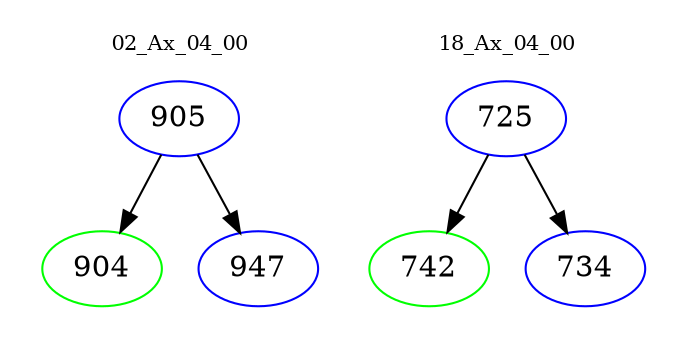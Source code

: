digraph{
subgraph cluster_0 {
color = white
label = "02_Ax_04_00";
fontsize=10;
T0_905 [label="905", color="blue"]
T0_905 -> T0_904 [color="black"]
T0_904 [label="904", color="green"]
T0_905 -> T0_947 [color="black"]
T0_947 [label="947", color="blue"]
}
subgraph cluster_1 {
color = white
label = "18_Ax_04_00";
fontsize=10;
T1_725 [label="725", color="blue"]
T1_725 -> T1_742 [color="black"]
T1_742 [label="742", color="green"]
T1_725 -> T1_734 [color="black"]
T1_734 [label="734", color="blue"]
}
}
